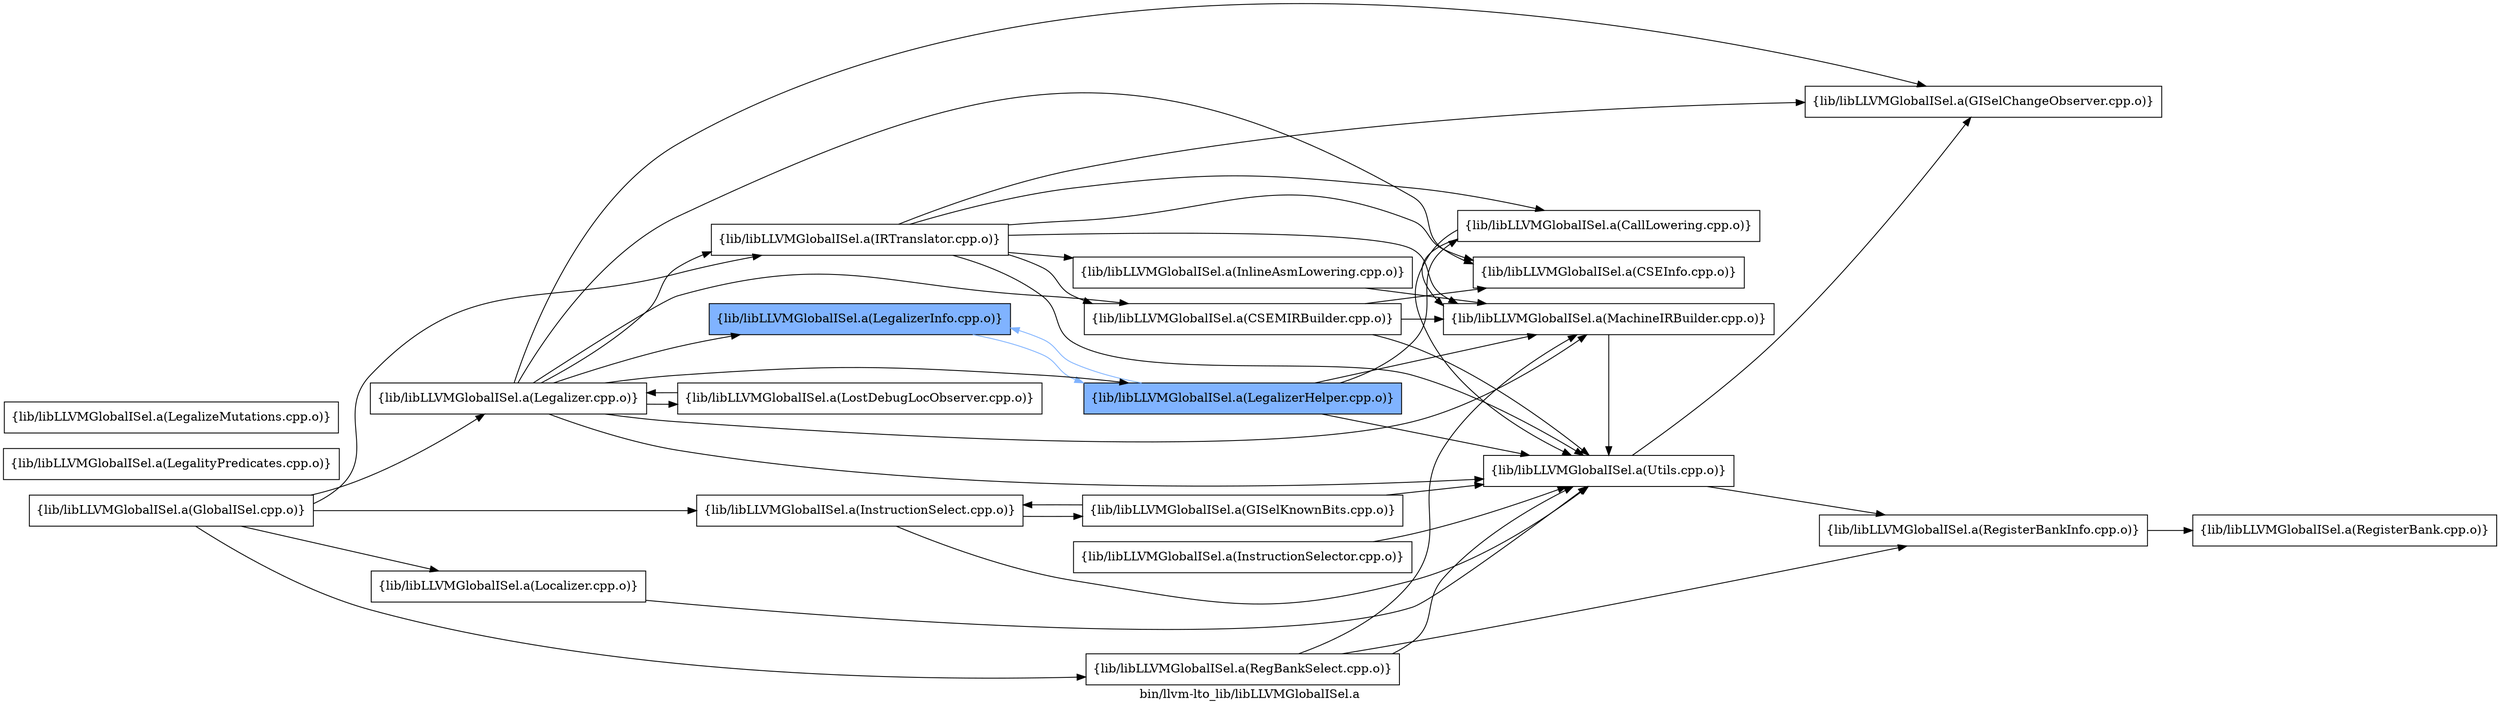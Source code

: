 digraph "bin/llvm-lto_lib/libLLVMGlobalISel.a" {
	label="bin/llvm-lto_lib/libLLVMGlobalISel.a";
	rankdir="LR"
	{ rank=same; Node0x558878c4d798;  }
	{ rank=same; Node0x558878c4d0b8;  }
	{ rank=same; Node0x558878c5acb8; Node0x558878c53c88; Node0x558878c55d58;  }
	{ rank=same; Node0x558878c48e28; Node0x558878c54db8;  }

	Node0x558878c4d798 [shape=record,shape=box,style=filled,fillcolor="0.600000,0.5,1",group=1,label="{lib/libLLVMGlobalISel.a(LegalizerInfo.cpp.o)}"];
	Node0x558878c4d798 -> Node0x558878c4d0b8[color="0.600000 0.5 1"];
	Node0x558878c54db8 [shape=record,shape=box,group=0,label="{lib/libLLVMGlobalISel.a(RegisterBankInfo.cpp.o)}"];
	Node0x558878c54db8 -> Node0x558878c54098;
	Node0x558878c5acb8 [shape=record,shape=box,group=0,label="{lib/libLLVMGlobalISel.a(CallLowering.cpp.o)}"];
	Node0x558878c5acb8 -> Node0x558878c53c88;
	Node0x558878c5acb8 -> Node0x558878c55d58;
	Node0x558878c53c88 [shape=record,shape=box,group=0,label="{lib/libLLVMGlobalISel.a(MachineIRBuilder.cpp.o)}"];
	Node0x558878c53c88 -> Node0x558878c55d58;
	Node0x558878c55d58 [shape=record,shape=box,group=0,label="{lib/libLLVMGlobalISel.a(Utils.cpp.o)}"];
	Node0x558878c55d58 -> Node0x558878c48e28;
	Node0x558878c55d58 -> Node0x558878c54db8;
	Node0x558878c65208 [shape=record,shape=box,group=0,label="{lib/libLLVMGlobalISel.a(LegalityPredicates.cpp.o)}"];
	Node0x558878c65988 [shape=record,shape=box,group=0,label="{lib/libLLVMGlobalISel.a(LegalizeMutations.cpp.o)}"];
	Node0x558878c54098 [shape=record,shape=box,group=0,label="{lib/libLLVMGlobalISel.a(RegisterBank.cpp.o)}"];
	Node0x558878c47208 [shape=record,shape=box,group=0,label="{lib/libLLVMGlobalISel.a(InstructionSelector.cpp.o)}"];
	Node0x558878c47208 -> Node0x558878c55d58;
	Node0x558878c5a628 [shape=record,shape=box,group=0,label="{lib/libLLVMGlobalISel.a(CSEInfo.cpp.o)}"];
	Node0x558878c58b98 [shape=record,shape=box,group=0,label="{lib/libLLVMGlobalISel.a(GlobalISel.cpp.o)}"];
	Node0x558878c58b98 -> Node0x558878c4ac28;
	Node0x558878c58b98 -> Node0x558878c48068;
	Node0x558878c58b98 -> Node0x558878c4c258;
	Node0x558878c58b98 -> Node0x558878c4d608;
	Node0x558878c58b98 -> Node0x558878c54908;
	Node0x558878c4ac28 [shape=record,shape=box,group=0,label="{lib/libLLVMGlobalISel.a(IRTranslator.cpp.o)}"];
	Node0x558878c4ac28 -> Node0x558878c5a628;
	Node0x558878c4ac28 -> Node0x558878c5acb8;
	Node0x558878c4ac28 -> Node0x558878c495a8;
	Node0x558878c4ac28 -> Node0x558878c48e28;
	Node0x558878c4ac28 -> Node0x558878c48838;
	Node0x558878c4ac28 -> Node0x558878c53c88;
	Node0x558878c4ac28 -> Node0x558878c55d58;
	Node0x558878c48068 [shape=record,shape=box,group=0,label="{lib/libLLVMGlobalISel.a(InstructionSelect.cpp.o)}"];
	Node0x558878c48068 -> Node0x558878c47988;
	Node0x558878c48068 -> Node0x558878c55d58;
	Node0x558878c4c258 [shape=record,shape=box,group=0,label="{lib/libLLVMGlobalISel.a(Legalizer.cpp.o)}"];
	Node0x558878c4c258 -> Node0x558878c5a628;
	Node0x558878c4c258 -> Node0x558878c4ac28;
	Node0x558878c4c258 -> Node0x558878c495a8;
	Node0x558878c4c258 -> Node0x558878c48e28;
	Node0x558878c4c258 -> Node0x558878c4d0b8;
	Node0x558878c4c258 -> Node0x558878c4d798;
	Node0x558878c4c258 -> Node0x558878c4dd88;
	Node0x558878c4c258 -> Node0x558878c53c88;
	Node0x558878c4c258 -> Node0x558878c55d58;
	Node0x558878c54908 [shape=record,shape=box,group=0,label="{lib/libLLVMGlobalISel.a(RegBankSelect.cpp.o)}"];
	Node0x558878c54908 -> Node0x558878c53c88;
	Node0x558878c54908 -> Node0x558878c54db8;
	Node0x558878c54908 -> Node0x558878c55d58;
	Node0x558878c4d608 [shape=record,shape=box,group=0,label="{lib/libLLVMGlobalISel.a(Localizer.cpp.o)}"];
	Node0x558878c4d608 -> Node0x558878c55d58;
	Node0x558878c495a8 [shape=record,shape=box,group=0,label="{lib/libLLVMGlobalISel.a(CSEMIRBuilder.cpp.o)}"];
	Node0x558878c495a8 -> Node0x558878c5a628;
	Node0x558878c495a8 -> Node0x558878c53c88;
	Node0x558878c495a8 -> Node0x558878c55d58;
	Node0x558878c48e28 [shape=record,shape=box,group=0,label="{lib/libLLVMGlobalISel.a(GISelChangeObserver.cpp.o)}"];
	Node0x558878c48838 [shape=record,shape=box,group=0,label="{lib/libLLVMGlobalISel.a(InlineAsmLowering.cpp.o)}"];
	Node0x558878c48838 -> Node0x558878c53c88;
	Node0x558878c47988 [shape=record,shape=box,group=0,label="{lib/libLLVMGlobalISel.a(GISelKnownBits.cpp.o)}"];
	Node0x558878c47988 -> Node0x558878c48068;
	Node0x558878c47988 -> Node0x558878c55d58;
	Node0x558878c4d0b8 [shape=record,shape=box,style=filled,fillcolor="0.600000,0.5,1",group=1,label="{lib/libLLVMGlobalISel.a(LegalizerHelper.cpp.o)}"];
	Node0x558878c4d0b8 -> Node0x558878c5acb8;
	Node0x558878c4d0b8 -> Node0x558878c4d798[color="0.600000 0.5 1"];
	Node0x558878c4d0b8 -> Node0x558878c53c88;
	Node0x558878c4d0b8 -> Node0x558878c55d58;
	Node0x558878c4dd88 [shape=record,shape=box,group=0,label="{lib/libLLVMGlobalISel.a(LostDebugLocObserver.cpp.o)}"];
	Node0x558878c4dd88 -> Node0x558878c4c258;
}
